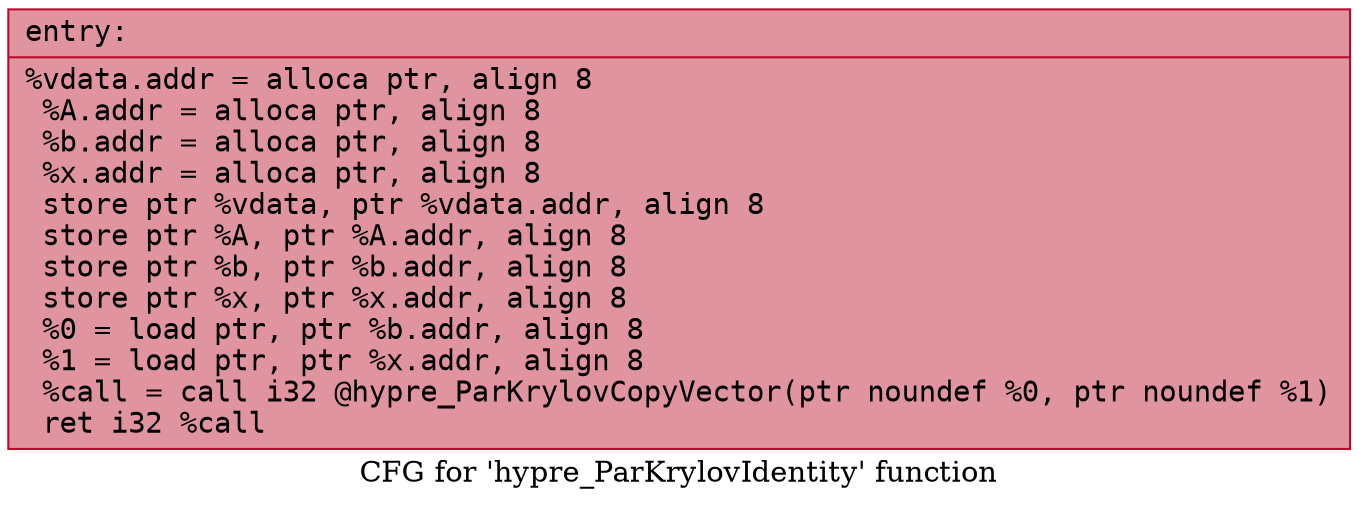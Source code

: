 digraph "CFG for 'hypre_ParKrylovIdentity' function" {
	label="CFG for 'hypre_ParKrylovIdentity' function";

	Node0x557950117ff0 [shape=record,color="#b70d28ff", style=filled, fillcolor="#b70d2870" fontname="Courier",label="{entry:\l|  %vdata.addr = alloca ptr, align 8\l  %A.addr = alloca ptr, align 8\l  %b.addr = alloca ptr, align 8\l  %x.addr = alloca ptr, align 8\l  store ptr %vdata, ptr %vdata.addr, align 8\l  store ptr %A, ptr %A.addr, align 8\l  store ptr %b, ptr %b.addr, align 8\l  store ptr %x, ptr %x.addr, align 8\l  %0 = load ptr, ptr %b.addr, align 8\l  %1 = load ptr, ptr %x.addr, align 8\l  %call = call i32 @hypre_ParKrylovCopyVector(ptr noundef %0, ptr noundef %1)\l  ret i32 %call\l}"];
}
